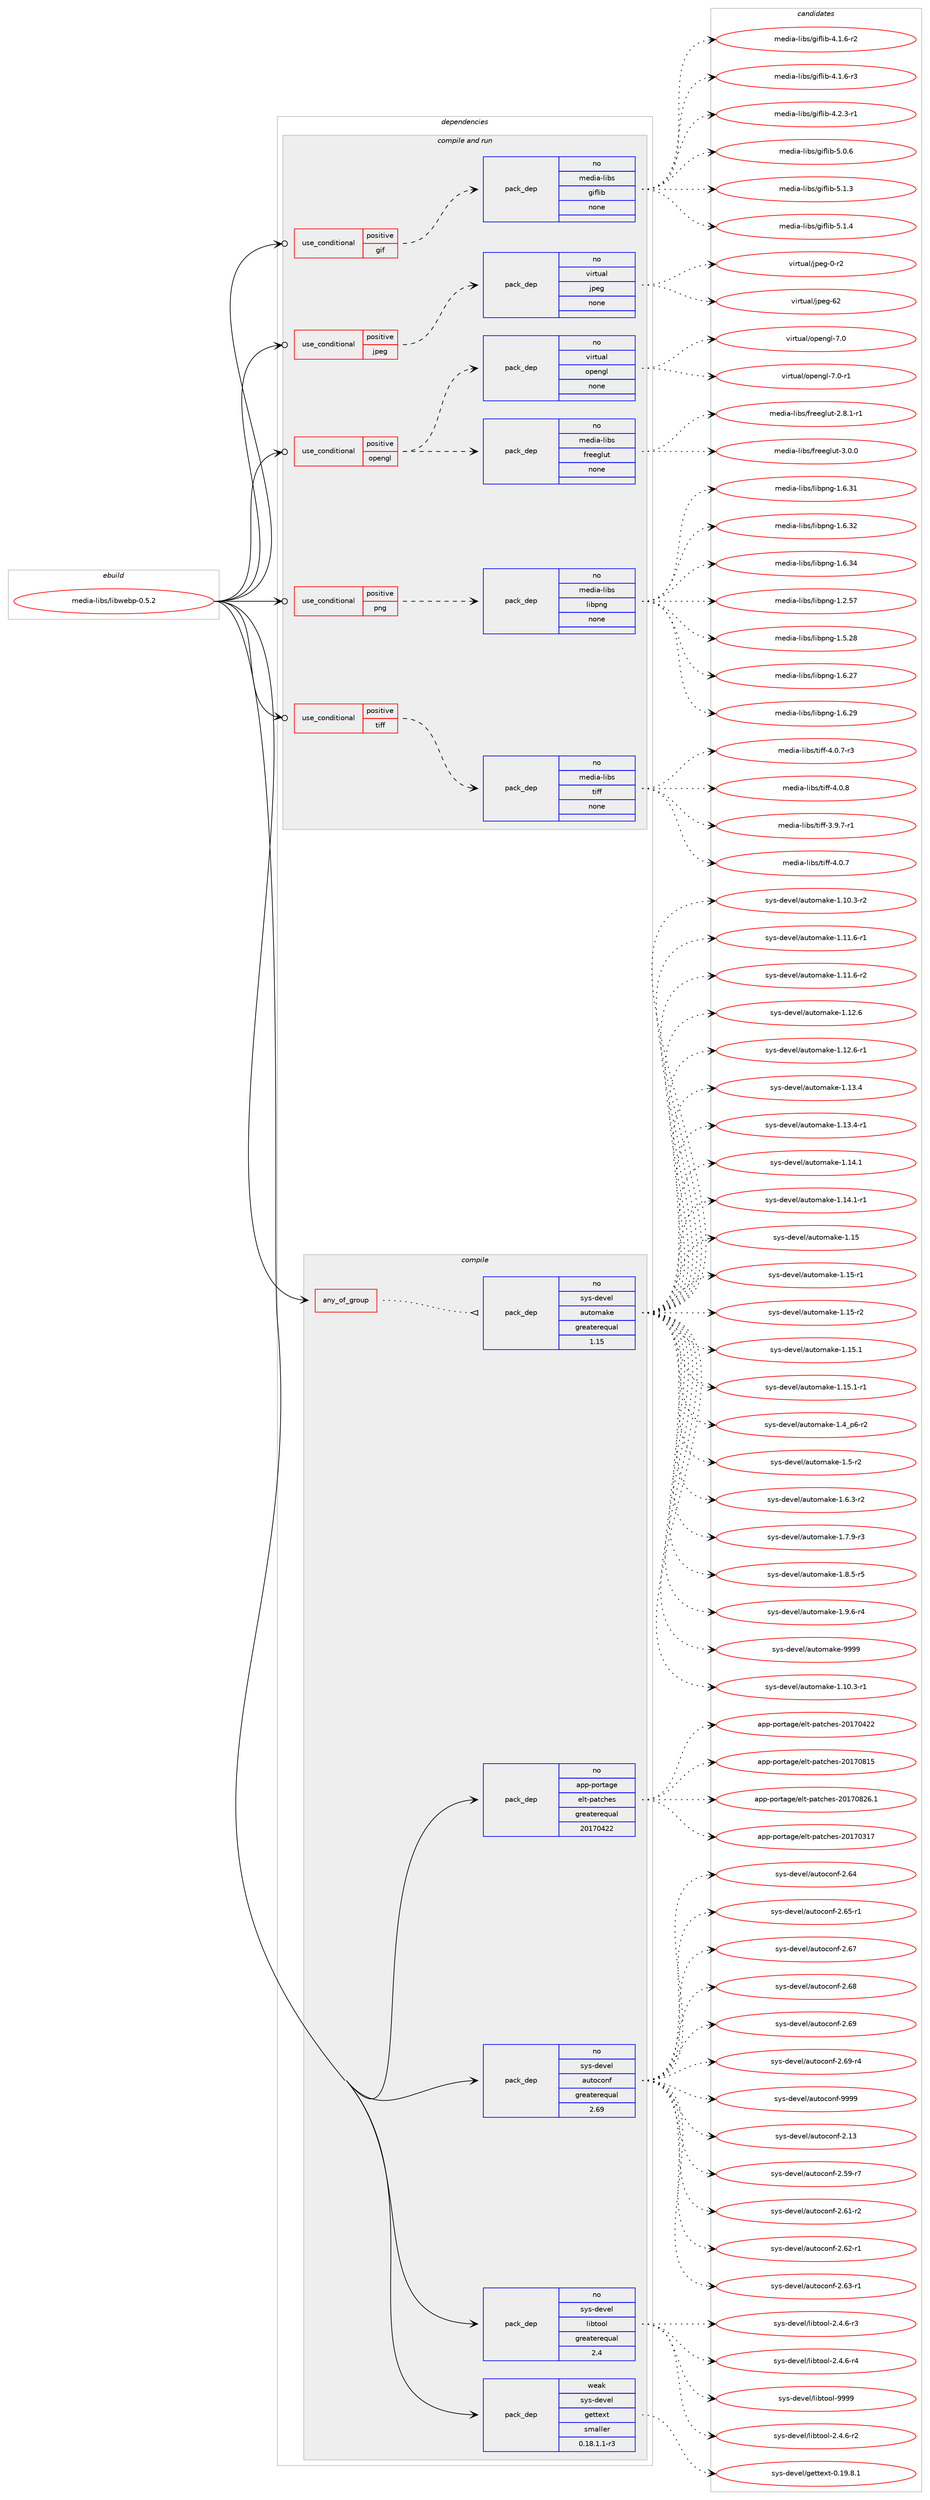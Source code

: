 digraph prolog {

# *************
# Graph options
# *************

newrank=true;
concentrate=true;
compound=true;
graph [rankdir=LR,fontname=Helvetica,fontsize=10,ranksep=1.5];#, ranksep=2.5, nodesep=0.2];
edge  [arrowhead=vee];
node  [fontname=Helvetica,fontsize=10];

# **********
# The ebuild
# **********

subgraph cluster_leftcol {
color=gray;
rank=same;
label=<<i>ebuild</i>>;
id [label="media-libs/libwebp-0.5.2", color=red, width=4, href="../media-libs/libwebp-0.5.2.svg"];
}

# ****************
# The dependencies
# ****************

subgraph cluster_midcol {
color=gray;
label=<<i>dependencies</i>>;
subgraph cluster_compile {
fillcolor="#eeeeee";
style=filled;
label=<<i>compile</i>>;
subgraph any5613 {
dependency366004 [label=<<TABLE BORDER="0" CELLBORDER="1" CELLSPACING="0" CELLPADDING="4"><TR><TD CELLPADDING="10">any_of_group</TD></TR></TABLE>>, shape=none, color=red];subgraph pack270084 {
dependency366005 [label=<<TABLE BORDER="0" CELLBORDER="1" CELLSPACING="0" CELLPADDING="4" WIDTH="220"><TR><TD ROWSPAN="6" CELLPADDING="30">pack_dep</TD></TR><TR><TD WIDTH="110">no</TD></TR><TR><TD>sys-devel</TD></TR><TR><TD>automake</TD></TR><TR><TD>greaterequal</TD></TR><TR><TD>1.15</TD></TR></TABLE>>, shape=none, color=blue];
}
dependency366004:e -> dependency366005:w [weight=20,style="dotted",arrowhead="oinv"];
}
id:e -> dependency366004:w [weight=20,style="solid",arrowhead="vee"];
subgraph pack270085 {
dependency366006 [label=<<TABLE BORDER="0" CELLBORDER="1" CELLSPACING="0" CELLPADDING="4" WIDTH="220"><TR><TD ROWSPAN="6" CELLPADDING="30">pack_dep</TD></TR><TR><TD WIDTH="110">no</TD></TR><TR><TD>app-portage</TD></TR><TR><TD>elt-patches</TD></TR><TR><TD>greaterequal</TD></TR><TR><TD>20170422</TD></TR></TABLE>>, shape=none, color=blue];
}
id:e -> dependency366006:w [weight=20,style="solid",arrowhead="vee"];
subgraph pack270086 {
dependency366007 [label=<<TABLE BORDER="0" CELLBORDER="1" CELLSPACING="0" CELLPADDING="4" WIDTH="220"><TR><TD ROWSPAN="6" CELLPADDING="30">pack_dep</TD></TR><TR><TD WIDTH="110">no</TD></TR><TR><TD>sys-devel</TD></TR><TR><TD>autoconf</TD></TR><TR><TD>greaterequal</TD></TR><TR><TD>2.69</TD></TR></TABLE>>, shape=none, color=blue];
}
id:e -> dependency366007:w [weight=20,style="solid",arrowhead="vee"];
subgraph pack270087 {
dependency366008 [label=<<TABLE BORDER="0" CELLBORDER="1" CELLSPACING="0" CELLPADDING="4" WIDTH="220"><TR><TD ROWSPAN="6" CELLPADDING="30">pack_dep</TD></TR><TR><TD WIDTH="110">no</TD></TR><TR><TD>sys-devel</TD></TR><TR><TD>libtool</TD></TR><TR><TD>greaterequal</TD></TR><TR><TD>2.4</TD></TR></TABLE>>, shape=none, color=blue];
}
id:e -> dependency366008:w [weight=20,style="solid",arrowhead="vee"];
subgraph pack270088 {
dependency366009 [label=<<TABLE BORDER="0" CELLBORDER="1" CELLSPACING="0" CELLPADDING="4" WIDTH="220"><TR><TD ROWSPAN="6" CELLPADDING="30">pack_dep</TD></TR><TR><TD WIDTH="110">weak</TD></TR><TR><TD>sys-devel</TD></TR><TR><TD>gettext</TD></TR><TR><TD>smaller</TD></TR><TR><TD>0.18.1.1-r3</TD></TR></TABLE>>, shape=none, color=blue];
}
id:e -> dependency366009:w [weight=20,style="solid",arrowhead="vee"];
}
subgraph cluster_compileandrun {
fillcolor="#eeeeee";
style=filled;
label=<<i>compile and run</i>>;
subgraph cond90169 {
dependency366010 [label=<<TABLE BORDER="0" CELLBORDER="1" CELLSPACING="0" CELLPADDING="4"><TR><TD ROWSPAN="3" CELLPADDING="10">use_conditional</TD></TR><TR><TD>positive</TD></TR><TR><TD>gif</TD></TR></TABLE>>, shape=none, color=red];
subgraph pack270089 {
dependency366011 [label=<<TABLE BORDER="0" CELLBORDER="1" CELLSPACING="0" CELLPADDING="4" WIDTH="220"><TR><TD ROWSPAN="6" CELLPADDING="30">pack_dep</TD></TR><TR><TD WIDTH="110">no</TD></TR><TR><TD>media-libs</TD></TR><TR><TD>giflib</TD></TR><TR><TD>none</TD></TR><TR><TD></TD></TR></TABLE>>, shape=none, color=blue];
}
dependency366010:e -> dependency366011:w [weight=20,style="dashed",arrowhead="vee"];
}
id:e -> dependency366010:w [weight=20,style="solid",arrowhead="odotvee"];
subgraph cond90170 {
dependency366012 [label=<<TABLE BORDER="0" CELLBORDER="1" CELLSPACING="0" CELLPADDING="4"><TR><TD ROWSPAN="3" CELLPADDING="10">use_conditional</TD></TR><TR><TD>positive</TD></TR><TR><TD>jpeg</TD></TR></TABLE>>, shape=none, color=red];
subgraph pack270090 {
dependency366013 [label=<<TABLE BORDER="0" CELLBORDER="1" CELLSPACING="0" CELLPADDING="4" WIDTH="220"><TR><TD ROWSPAN="6" CELLPADDING="30">pack_dep</TD></TR><TR><TD WIDTH="110">no</TD></TR><TR><TD>virtual</TD></TR><TR><TD>jpeg</TD></TR><TR><TD>none</TD></TR><TR><TD></TD></TR></TABLE>>, shape=none, color=blue];
}
dependency366012:e -> dependency366013:w [weight=20,style="dashed",arrowhead="vee"];
}
id:e -> dependency366012:w [weight=20,style="solid",arrowhead="odotvee"];
subgraph cond90171 {
dependency366014 [label=<<TABLE BORDER="0" CELLBORDER="1" CELLSPACING="0" CELLPADDING="4"><TR><TD ROWSPAN="3" CELLPADDING="10">use_conditional</TD></TR><TR><TD>positive</TD></TR><TR><TD>opengl</TD></TR></TABLE>>, shape=none, color=red];
subgraph pack270091 {
dependency366015 [label=<<TABLE BORDER="0" CELLBORDER="1" CELLSPACING="0" CELLPADDING="4" WIDTH="220"><TR><TD ROWSPAN="6" CELLPADDING="30">pack_dep</TD></TR><TR><TD WIDTH="110">no</TD></TR><TR><TD>media-libs</TD></TR><TR><TD>freeglut</TD></TR><TR><TD>none</TD></TR><TR><TD></TD></TR></TABLE>>, shape=none, color=blue];
}
dependency366014:e -> dependency366015:w [weight=20,style="dashed",arrowhead="vee"];
subgraph pack270092 {
dependency366016 [label=<<TABLE BORDER="0" CELLBORDER="1" CELLSPACING="0" CELLPADDING="4" WIDTH="220"><TR><TD ROWSPAN="6" CELLPADDING="30">pack_dep</TD></TR><TR><TD WIDTH="110">no</TD></TR><TR><TD>virtual</TD></TR><TR><TD>opengl</TD></TR><TR><TD>none</TD></TR><TR><TD></TD></TR></TABLE>>, shape=none, color=blue];
}
dependency366014:e -> dependency366016:w [weight=20,style="dashed",arrowhead="vee"];
}
id:e -> dependency366014:w [weight=20,style="solid",arrowhead="odotvee"];
subgraph cond90172 {
dependency366017 [label=<<TABLE BORDER="0" CELLBORDER="1" CELLSPACING="0" CELLPADDING="4"><TR><TD ROWSPAN="3" CELLPADDING="10">use_conditional</TD></TR><TR><TD>positive</TD></TR><TR><TD>png</TD></TR></TABLE>>, shape=none, color=red];
subgraph pack270093 {
dependency366018 [label=<<TABLE BORDER="0" CELLBORDER="1" CELLSPACING="0" CELLPADDING="4" WIDTH="220"><TR><TD ROWSPAN="6" CELLPADDING="30">pack_dep</TD></TR><TR><TD WIDTH="110">no</TD></TR><TR><TD>media-libs</TD></TR><TR><TD>libpng</TD></TR><TR><TD>none</TD></TR><TR><TD></TD></TR></TABLE>>, shape=none, color=blue];
}
dependency366017:e -> dependency366018:w [weight=20,style="dashed",arrowhead="vee"];
}
id:e -> dependency366017:w [weight=20,style="solid",arrowhead="odotvee"];
subgraph cond90173 {
dependency366019 [label=<<TABLE BORDER="0" CELLBORDER="1" CELLSPACING="0" CELLPADDING="4"><TR><TD ROWSPAN="3" CELLPADDING="10">use_conditional</TD></TR><TR><TD>positive</TD></TR><TR><TD>tiff</TD></TR></TABLE>>, shape=none, color=red];
subgraph pack270094 {
dependency366020 [label=<<TABLE BORDER="0" CELLBORDER="1" CELLSPACING="0" CELLPADDING="4" WIDTH="220"><TR><TD ROWSPAN="6" CELLPADDING="30">pack_dep</TD></TR><TR><TD WIDTH="110">no</TD></TR><TR><TD>media-libs</TD></TR><TR><TD>tiff</TD></TR><TR><TD>none</TD></TR><TR><TD></TD></TR></TABLE>>, shape=none, color=blue];
}
dependency366019:e -> dependency366020:w [weight=20,style="dashed",arrowhead="vee"];
}
id:e -> dependency366019:w [weight=20,style="solid",arrowhead="odotvee"];
}
subgraph cluster_run {
fillcolor="#eeeeee";
style=filled;
label=<<i>run</i>>;
}
}

# **************
# The candidates
# **************

subgraph cluster_choices {
rank=same;
color=gray;
label=<<i>candidates</i>>;

subgraph choice270084 {
color=black;
nodesep=1;
choice11512111545100101118101108479711711611110997107101454946494846514511449 [label="sys-devel/automake-1.10.3-r1", color=red, width=4,href="../sys-devel/automake-1.10.3-r1.svg"];
choice11512111545100101118101108479711711611110997107101454946494846514511450 [label="sys-devel/automake-1.10.3-r2", color=red, width=4,href="../sys-devel/automake-1.10.3-r2.svg"];
choice11512111545100101118101108479711711611110997107101454946494946544511449 [label="sys-devel/automake-1.11.6-r1", color=red, width=4,href="../sys-devel/automake-1.11.6-r1.svg"];
choice11512111545100101118101108479711711611110997107101454946494946544511450 [label="sys-devel/automake-1.11.6-r2", color=red, width=4,href="../sys-devel/automake-1.11.6-r2.svg"];
choice1151211154510010111810110847971171161111099710710145494649504654 [label="sys-devel/automake-1.12.6", color=red, width=4,href="../sys-devel/automake-1.12.6.svg"];
choice11512111545100101118101108479711711611110997107101454946495046544511449 [label="sys-devel/automake-1.12.6-r1", color=red, width=4,href="../sys-devel/automake-1.12.6-r1.svg"];
choice1151211154510010111810110847971171161111099710710145494649514652 [label="sys-devel/automake-1.13.4", color=red, width=4,href="../sys-devel/automake-1.13.4.svg"];
choice11512111545100101118101108479711711611110997107101454946495146524511449 [label="sys-devel/automake-1.13.4-r1", color=red, width=4,href="../sys-devel/automake-1.13.4-r1.svg"];
choice1151211154510010111810110847971171161111099710710145494649524649 [label="sys-devel/automake-1.14.1", color=red, width=4,href="../sys-devel/automake-1.14.1.svg"];
choice11512111545100101118101108479711711611110997107101454946495246494511449 [label="sys-devel/automake-1.14.1-r1", color=red, width=4,href="../sys-devel/automake-1.14.1-r1.svg"];
choice115121115451001011181011084797117116111109971071014549464953 [label="sys-devel/automake-1.15", color=red, width=4,href="../sys-devel/automake-1.15.svg"];
choice1151211154510010111810110847971171161111099710710145494649534511449 [label="sys-devel/automake-1.15-r1", color=red, width=4,href="../sys-devel/automake-1.15-r1.svg"];
choice1151211154510010111810110847971171161111099710710145494649534511450 [label="sys-devel/automake-1.15-r2", color=red, width=4,href="../sys-devel/automake-1.15-r2.svg"];
choice1151211154510010111810110847971171161111099710710145494649534649 [label="sys-devel/automake-1.15.1", color=red, width=4,href="../sys-devel/automake-1.15.1.svg"];
choice11512111545100101118101108479711711611110997107101454946495346494511449 [label="sys-devel/automake-1.15.1-r1", color=red, width=4,href="../sys-devel/automake-1.15.1-r1.svg"];
choice115121115451001011181011084797117116111109971071014549465295112544511450 [label="sys-devel/automake-1.4_p6-r2", color=red, width=4,href="../sys-devel/automake-1.4_p6-r2.svg"];
choice11512111545100101118101108479711711611110997107101454946534511450 [label="sys-devel/automake-1.5-r2", color=red, width=4,href="../sys-devel/automake-1.5-r2.svg"];
choice115121115451001011181011084797117116111109971071014549465446514511450 [label="sys-devel/automake-1.6.3-r2", color=red, width=4,href="../sys-devel/automake-1.6.3-r2.svg"];
choice115121115451001011181011084797117116111109971071014549465546574511451 [label="sys-devel/automake-1.7.9-r3", color=red, width=4,href="../sys-devel/automake-1.7.9-r3.svg"];
choice115121115451001011181011084797117116111109971071014549465646534511453 [label="sys-devel/automake-1.8.5-r5", color=red, width=4,href="../sys-devel/automake-1.8.5-r5.svg"];
choice115121115451001011181011084797117116111109971071014549465746544511452 [label="sys-devel/automake-1.9.6-r4", color=red, width=4,href="../sys-devel/automake-1.9.6-r4.svg"];
choice115121115451001011181011084797117116111109971071014557575757 [label="sys-devel/automake-9999", color=red, width=4,href="../sys-devel/automake-9999.svg"];
dependency366005:e -> choice11512111545100101118101108479711711611110997107101454946494846514511449:w [style=dotted,weight="100"];
dependency366005:e -> choice11512111545100101118101108479711711611110997107101454946494846514511450:w [style=dotted,weight="100"];
dependency366005:e -> choice11512111545100101118101108479711711611110997107101454946494946544511449:w [style=dotted,weight="100"];
dependency366005:e -> choice11512111545100101118101108479711711611110997107101454946494946544511450:w [style=dotted,weight="100"];
dependency366005:e -> choice1151211154510010111810110847971171161111099710710145494649504654:w [style=dotted,weight="100"];
dependency366005:e -> choice11512111545100101118101108479711711611110997107101454946495046544511449:w [style=dotted,weight="100"];
dependency366005:e -> choice1151211154510010111810110847971171161111099710710145494649514652:w [style=dotted,weight="100"];
dependency366005:e -> choice11512111545100101118101108479711711611110997107101454946495146524511449:w [style=dotted,weight="100"];
dependency366005:e -> choice1151211154510010111810110847971171161111099710710145494649524649:w [style=dotted,weight="100"];
dependency366005:e -> choice11512111545100101118101108479711711611110997107101454946495246494511449:w [style=dotted,weight="100"];
dependency366005:e -> choice115121115451001011181011084797117116111109971071014549464953:w [style=dotted,weight="100"];
dependency366005:e -> choice1151211154510010111810110847971171161111099710710145494649534511449:w [style=dotted,weight="100"];
dependency366005:e -> choice1151211154510010111810110847971171161111099710710145494649534511450:w [style=dotted,weight="100"];
dependency366005:e -> choice1151211154510010111810110847971171161111099710710145494649534649:w [style=dotted,weight="100"];
dependency366005:e -> choice11512111545100101118101108479711711611110997107101454946495346494511449:w [style=dotted,weight="100"];
dependency366005:e -> choice115121115451001011181011084797117116111109971071014549465295112544511450:w [style=dotted,weight="100"];
dependency366005:e -> choice11512111545100101118101108479711711611110997107101454946534511450:w [style=dotted,weight="100"];
dependency366005:e -> choice115121115451001011181011084797117116111109971071014549465446514511450:w [style=dotted,weight="100"];
dependency366005:e -> choice115121115451001011181011084797117116111109971071014549465546574511451:w [style=dotted,weight="100"];
dependency366005:e -> choice115121115451001011181011084797117116111109971071014549465646534511453:w [style=dotted,weight="100"];
dependency366005:e -> choice115121115451001011181011084797117116111109971071014549465746544511452:w [style=dotted,weight="100"];
dependency366005:e -> choice115121115451001011181011084797117116111109971071014557575757:w [style=dotted,weight="100"];
}
subgraph choice270085 {
color=black;
nodesep=1;
choice97112112451121111141169710310147101108116451129711699104101115455048495548514955 [label="app-portage/elt-patches-20170317", color=red, width=4,href="../app-portage/elt-patches-20170317.svg"];
choice97112112451121111141169710310147101108116451129711699104101115455048495548525050 [label="app-portage/elt-patches-20170422", color=red, width=4,href="../app-portage/elt-patches-20170422.svg"];
choice97112112451121111141169710310147101108116451129711699104101115455048495548564953 [label="app-portage/elt-patches-20170815", color=red, width=4,href="../app-portage/elt-patches-20170815.svg"];
choice971121124511211111411697103101471011081164511297116991041011154550484955485650544649 [label="app-portage/elt-patches-20170826.1", color=red, width=4,href="../app-portage/elt-patches-20170826.1.svg"];
dependency366006:e -> choice97112112451121111141169710310147101108116451129711699104101115455048495548514955:w [style=dotted,weight="100"];
dependency366006:e -> choice97112112451121111141169710310147101108116451129711699104101115455048495548525050:w [style=dotted,weight="100"];
dependency366006:e -> choice97112112451121111141169710310147101108116451129711699104101115455048495548564953:w [style=dotted,weight="100"];
dependency366006:e -> choice971121124511211111411697103101471011081164511297116991041011154550484955485650544649:w [style=dotted,weight="100"];
}
subgraph choice270086 {
color=black;
nodesep=1;
choice115121115451001011181011084797117116111991111101024550464951 [label="sys-devel/autoconf-2.13", color=red, width=4,href="../sys-devel/autoconf-2.13.svg"];
choice1151211154510010111810110847971171161119911111010245504653574511455 [label="sys-devel/autoconf-2.59-r7", color=red, width=4,href="../sys-devel/autoconf-2.59-r7.svg"];
choice1151211154510010111810110847971171161119911111010245504654494511450 [label="sys-devel/autoconf-2.61-r2", color=red, width=4,href="../sys-devel/autoconf-2.61-r2.svg"];
choice1151211154510010111810110847971171161119911111010245504654504511449 [label="sys-devel/autoconf-2.62-r1", color=red, width=4,href="../sys-devel/autoconf-2.62-r1.svg"];
choice1151211154510010111810110847971171161119911111010245504654514511449 [label="sys-devel/autoconf-2.63-r1", color=red, width=4,href="../sys-devel/autoconf-2.63-r1.svg"];
choice115121115451001011181011084797117116111991111101024550465452 [label="sys-devel/autoconf-2.64", color=red, width=4,href="../sys-devel/autoconf-2.64.svg"];
choice1151211154510010111810110847971171161119911111010245504654534511449 [label="sys-devel/autoconf-2.65-r1", color=red, width=4,href="../sys-devel/autoconf-2.65-r1.svg"];
choice115121115451001011181011084797117116111991111101024550465455 [label="sys-devel/autoconf-2.67", color=red, width=4,href="../sys-devel/autoconf-2.67.svg"];
choice115121115451001011181011084797117116111991111101024550465456 [label="sys-devel/autoconf-2.68", color=red, width=4,href="../sys-devel/autoconf-2.68.svg"];
choice115121115451001011181011084797117116111991111101024550465457 [label="sys-devel/autoconf-2.69", color=red, width=4,href="../sys-devel/autoconf-2.69.svg"];
choice1151211154510010111810110847971171161119911111010245504654574511452 [label="sys-devel/autoconf-2.69-r4", color=red, width=4,href="../sys-devel/autoconf-2.69-r4.svg"];
choice115121115451001011181011084797117116111991111101024557575757 [label="sys-devel/autoconf-9999", color=red, width=4,href="../sys-devel/autoconf-9999.svg"];
dependency366007:e -> choice115121115451001011181011084797117116111991111101024550464951:w [style=dotted,weight="100"];
dependency366007:e -> choice1151211154510010111810110847971171161119911111010245504653574511455:w [style=dotted,weight="100"];
dependency366007:e -> choice1151211154510010111810110847971171161119911111010245504654494511450:w [style=dotted,weight="100"];
dependency366007:e -> choice1151211154510010111810110847971171161119911111010245504654504511449:w [style=dotted,weight="100"];
dependency366007:e -> choice1151211154510010111810110847971171161119911111010245504654514511449:w [style=dotted,weight="100"];
dependency366007:e -> choice115121115451001011181011084797117116111991111101024550465452:w [style=dotted,weight="100"];
dependency366007:e -> choice1151211154510010111810110847971171161119911111010245504654534511449:w [style=dotted,weight="100"];
dependency366007:e -> choice115121115451001011181011084797117116111991111101024550465455:w [style=dotted,weight="100"];
dependency366007:e -> choice115121115451001011181011084797117116111991111101024550465456:w [style=dotted,weight="100"];
dependency366007:e -> choice115121115451001011181011084797117116111991111101024550465457:w [style=dotted,weight="100"];
dependency366007:e -> choice1151211154510010111810110847971171161119911111010245504654574511452:w [style=dotted,weight="100"];
dependency366007:e -> choice115121115451001011181011084797117116111991111101024557575757:w [style=dotted,weight="100"];
}
subgraph choice270087 {
color=black;
nodesep=1;
choice1151211154510010111810110847108105981161111111084550465246544511450 [label="sys-devel/libtool-2.4.6-r2", color=red, width=4,href="../sys-devel/libtool-2.4.6-r2.svg"];
choice1151211154510010111810110847108105981161111111084550465246544511451 [label="sys-devel/libtool-2.4.6-r3", color=red, width=4,href="../sys-devel/libtool-2.4.6-r3.svg"];
choice1151211154510010111810110847108105981161111111084550465246544511452 [label="sys-devel/libtool-2.4.6-r4", color=red, width=4,href="../sys-devel/libtool-2.4.6-r4.svg"];
choice1151211154510010111810110847108105981161111111084557575757 [label="sys-devel/libtool-9999", color=red, width=4,href="../sys-devel/libtool-9999.svg"];
dependency366008:e -> choice1151211154510010111810110847108105981161111111084550465246544511450:w [style=dotted,weight="100"];
dependency366008:e -> choice1151211154510010111810110847108105981161111111084550465246544511451:w [style=dotted,weight="100"];
dependency366008:e -> choice1151211154510010111810110847108105981161111111084550465246544511452:w [style=dotted,weight="100"];
dependency366008:e -> choice1151211154510010111810110847108105981161111111084557575757:w [style=dotted,weight="100"];
}
subgraph choice270088 {
color=black;
nodesep=1;
choice1151211154510010111810110847103101116116101120116454846495746564649 [label="sys-devel/gettext-0.19.8.1", color=red, width=4,href="../sys-devel/gettext-0.19.8.1.svg"];
dependency366009:e -> choice1151211154510010111810110847103101116116101120116454846495746564649:w [style=dotted,weight="100"];
}
subgraph choice270089 {
color=black;
nodesep=1;
choice10910110010597451081059811547103105102108105984552464946544511450 [label="media-libs/giflib-4.1.6-r2", color=red, width=4,href="../media-libs/giflib-4.1.6-r2.svg"];
choice10910110010597451081059811547103105102108105984552464946544511451 [label="media-libs/giflib-4.1.6-r3", color=red, width=4,href="../media-libs/giflib-4.1.6-r3.svg"];
choice10910110010597451081059811547103105102108105984552465046514511449 [label="media-libs/giflib-4.2.3-r1", color=red, width=4,href="../media-libs/giflib-4.2.3-r1.svg"];
choice1091011001059745108105981154710310510210810598455346484654 [label="media-libs/giflib-5.0.6", color=red, width=4,href="../media-libs/giflib-5.0.6.svg"];
choice1091011001059745108105981154710310510210810598455346494651 [label="media-libs/giflib-5.1.3", color=red, width=4,href="../media-libs/giflib-5.1.3.svg"];
choice1091011001059745108105981154710310510210810598455346494652 [label="media-libs/giflib-5.1.4", color=red, width=4,href="../media-libs/giflib-5.1.4.svg"];
dependency366011:e -> choice10910110010597451081059811547103105102108105984552464946544511450:w [style=dotted,weight="100"];
dependency366011:e -> choice10910110010597451081059811547103105102108105984552464946544511451:w [style=dotted,weight="100"];
dependency366011:e -> choice10910110010597451081059811547103105102108105984552465046514511449:w [style=dotted,weight="100"];
dependency366011:e -> choice1091011001059745108105981154710310510210810598455346484654:w [style=dotted,weight="100"];
dependency366011:e -> choice1091011001059745108105981154710310510210810598455346494651:w [style=dotted,weight="100"];
dependency366011:e -> choice1091011001059745108105981154710310510210810598455346494652:w [style=dotted,weight="100"];
}
subgraph choice270090 {
color=black;
nodesep=1;
choice118105114116117971084710611210110345484511450 [label="virtual/jpeg-0-r2", color=red, width=4,href="../virtual/jpeg-0-r2.svg"];
choice1181051141161179710847106112101103455450 [label="virtual/jpeg-62", color=red, width=4,href="../virtual/jpeg-62.svg"];
dependency366013:e -> choice118105114116117971084710611210110345484511450:w [style=dotted,weight="100"];
dependency366013:e -> choice1181051141161179710847106112101103455450:w [style=dotted,weight="100"];
}
subgraph choice270091 {
color=black;
nodesep=1;
choice109101100105974510810598115471021141011011031081171164550465646494511449 [label="media-libs/freeglut-2.8.1-r1", color=red, width=4,href="../media-libs/freeglut-2.8.1-r1.svg"];
choice10910110010597451081059811547102114101101103108117116455146484648 [label="media-libs/freeglut-3.0.0", color=red, width=4,href="../media-libs/freeglut-3.0.0.svg"];
dependency366015:e -> choice109101100105974510810598115471021141011011031081171164550465646494511449:w [style=dotted,weight="100"];
dependency366015:e -> choice10910110010597451081059811547102114101101103108117116455146484648:w [style=dotted,weight="100"];
}
subgraph choice270092 {
color=black;
nodesep=1;
choice118105114116117971084711111210111010310845554648 [label="virtual/opengl-7.0", color=red, width=4,href="../virtual/opengl-7.0.svg"];
choice1181051141161179710847111112101110103108455546484511449 [label="virtual/opengl-7.0-r1", color=red, width=4,href="../virtual/opengl-7.0-r1.svg"];
dependency366016:e -> choice118105114116117971084711111210111010310845554648:w [style=dotted,weight="100"];
dependency366016:e -> choice1181051141161179710847111112101110103108455546484511449:w [style=dotted,weight="100"];
}
subgraph choice270093 {
color=black;
nodesep=1;
choice109101100105974510810598115471081059811211010345494650465355 [label="media-libs/libpng-1.2.57", color=red, width=4,href="../media-libs/libpng-1.2.57.svg"];
choice109101100105974510810598115471081059811211010345494653465056 [label="media-libs/libpng-1.5.28", color=red, width=4,href="../media-libs/libpng-1.5.28.svg"];
choice109101100105974510810598115471081059811211010345494654465055 [label="media-libs/libpng-1.6.27", color=red, width=4,href="../media-libs/libpng-1.6.27.svg"];
choice109101100105974510810598115471081059811211010345494654465057 [label="media-libs/libpng-1.6.29", color=red, width=4,href="../media-libs/libpng-1.6.29.svg"];
choice109101100105974510810598115471081059811211010345494654465149 [label="media-libs/libpng-1.6.31", color=red, width=4,href="../media-libs/libpng-1.6.31.svg"];
choice109101100105974510810598115471081059811211010345494654465150 [label="media-libs/libpng-1.6.32", color=red, width=4,href="../media-libs/libpng-1.6.32.svg"];
choice109101100105974510810598115471081059811211010345494654465152 [label="media-libs/libpng-1.6.34", color=red, width=4,href="../media-libs/libpng-1.6.34.svg"];
dependency366018:e -> choice109101100105974510810598115471081059811211010345494650465355:w [style=dotted,weight="100"];
dependency366018:e -> choice109101100105974510810598115471081059811211010345494653465056:w [style=dotted,weight="100"];
dependency366018:e -> choice109101100105974510810598115471081059811211010345494654465055:w [style=dotted,weight="100"];
dependency366018:e -> choice109101100105974510810598115471081059811211010345494654465057:w [style=dotted,weight="100"];
dependency366018:e -> choice109101100105974510810598115471081059811211010345494654465149:w [style=dotted,weight="100"];
dependency366018:e -> choice109101100105974510810598115471081059811211010345494654465150:w [style=dotted,weight="100"];
dependency366018:e -> choice109101100105974510810598115471081059811211010345494654465152:w [style=dotted,weight="100"];
}
subgraph choice270094 {
color=black;
nodesep=1;
choice109101100105974510810598115471161051021024551465746554511449 [label="media-libs/tiff-3.9.7-r1", color=red, width=4,href="../media-libs/tiff-3.9.7-r1.svg"];
choice10910110010597451081059811547116105102102455246484655 [label="media-libs/tiff-4.0.7", color=red, width=4,href="../media-libs/tiff-4.0.7.svg"];
choice109101100105974510810598115471161051021024552464846554511451 [label="media-libs/tiff-4.0.7-r3", color=red, width=4,href="../media-libs/tiff-4.0.7-r3.svg"];
choice10910110010597451081059811547116105102102455246484656 [label="media-libs/tiff-4.0.8", color=red, width=4,href="../media-libs/tiff-4.0.8.svg"];
dependency366020:e -> choice109101100105974510810598115471161051021024551465746554511449:w [style=dotted,weight="100"];
dependency366020:e -> choice10910110010597451081059811547116105102102455246484655:w [style=dotted,weight="100"];
dependency366020:e -> choice109101100105974510810598115471161051021024552464846554511451:w [style=dotted,weight="100"];
dependency366020:e -> choice10910110010597451081059811547116105102102455246484656:w [style=dotted,weight="100"];
}
}

}
